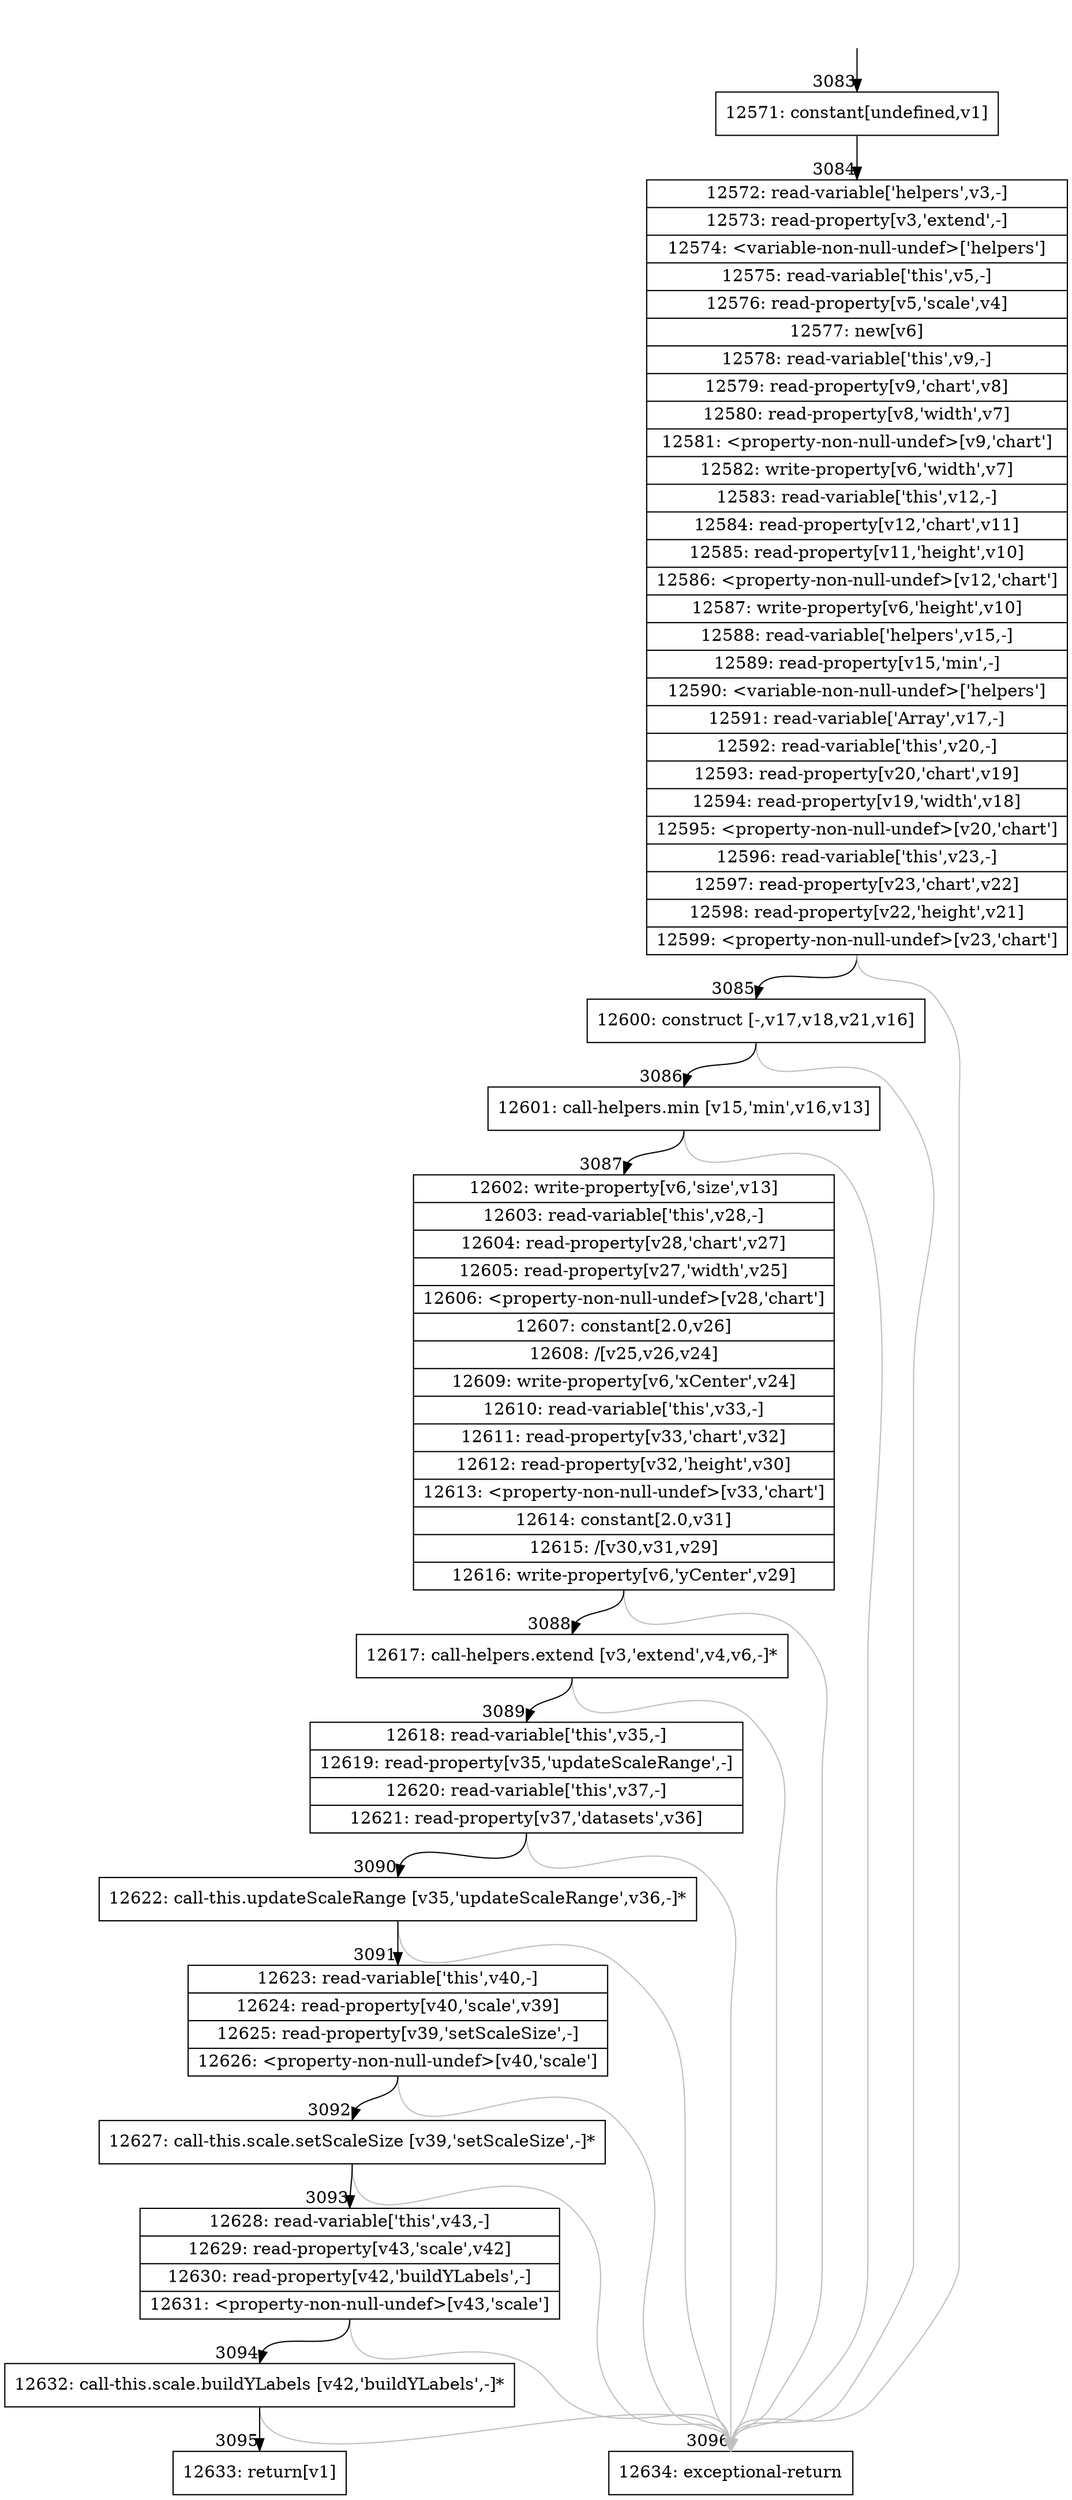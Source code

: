 digraph {
rankdir="TD"
BB_entry293[shape=none,label=""];
BB_entry293 -> BB3083 [tailport=s, headport=n, headlabel="    3083"]
BB3083 [shape=record label="{12571: constant[undefined,v1]}" ] 
BB3083 -> BB3084 [tailport=s, headport=n, headlabel="      3084"]
BB3084 [shape=record label="{12572: read-variable['helpers',v3,-]|12573: read-property[v3,'extend',-]|12574: \<variable-non-null-undef\>['helpers']|12575: read-variable['this',v5,-]|12576: read-property[v5,'scale',v4]|12577: new[v6]|12578: read-variable['this',v9,-]|12579: read-property[v9,'chart',v8]|12580: read-property[v8,'width',v7]|12581: \<property-non-null-undef\>[v9,'chart']|12582: write-property[v6,'width',v7]|12583: read-variable['this',v12,-]|12584: read-property[v12,'chart',v11]|12585: read-property[v11,'height',v10]|12586: \<property-non-null-undef\>[v12,'chart']|12587: write-property[v6,'height',v10]|12588: read-variable['helpers',v15,-]|12589: read-property[v15,'min',-]|12590: \<variable-non-null-undef\>['helpers']|12591: read-variable['Array',v17,-]|12592: read-variable['this',v20,-]|12593: read-property[v20,'chart',v19]|12594: read-property[v19,'width',v18]|12595: \<property-non-null-undef\>[v20,'chart']|12596: read-variable['this',v23,-]|12597: read-property[v23,'chart',v22]|12598: read-property[v22,'height',v21]|12599: \<property-non-null-undef\>[v23,'chart']}" ] 
BB3084 -> BB3085 [tailport=s, headport=n, headlabel="      3085"]
BB3084 -> BB3096 [tailport=s, headport=n, color=gray, headlabel="      3096"]
BB3085 [shape=record label="{12600: construct [-,v17,v18,v21,v16]}" ] 
BB3085 -> BB3086 [tailport=s, headport=n, headlabel="      3086"]
BB3085 -> BB3096 [tailport=s, headport=n, color=gray]
BB3086 [shape=record label="{12601: call-helpers.min [v15,'min',v16,v13]}" ] 
BB3086 -> BB3087 [tailport=s, headport=n, headlabel="      3087"]
BB3086 -> BB3096 [tailport=s, headport=n, color=gray]
BB3087 [shape=record label="{12602: write-property[v6,'size',v13]|12603: read-variable['this',v28,-]|12604: read-property[v28,'chart',v27]|12605: read-property[v27,'width',v25]|12606: \<property-non-null-undef\>[v28,'chart']|12607: constant[2.0,v26]|12608: /[v25,v26,v24]|12609: write-property[v6,'xCenter',v24]|12610: read-variable['this',v33,-]|12611: read-property[v33,'chart',v32]|12612: read-property[v32,'height',v30]|12613: \<property-non-null-undef\>[v33,'chart']|12614: constant[2.0,v31]|12615: /[v30,v31,v29]|12616: write-property[v6,'yCenter',v29]}" ] 
BB3087 -> BB3088 [tailport=s, headport=n, headlabel="      3088"]
BB3087 -> BB3096 [tailport=s, headport=n, color=gray]
BB3088 [shape=record label="{12617: call-helpers.extend [v3,'extend',v4,v6,-]*}" ] 
BB3088 -> BB3089 [tailport=s, headport=n, headlabel="      3089"]
BB3088 -> BB3096 [tailport=s, headport=n, color=gray]
BB3089 [shape=record label="{12618: read-variable['this',v35,-]|12619: read-property[v35,'updateScaleRange',-]|12620: read-variable['this',v37,-]|12621: read-property[v37,'datasets',v36]}" ] 
BB3089 -> BB3090 [tailport=s, headport=n, headlabel="      3090"]
BB3089 -> BB3096 [tailport=s, headport=n, color=gray]
BB3090 [shape=record label="{12622: call-this.updateScaleRange [v35,'updateScaleRange',v36,-]*}" ] 
BB3090 -> BB3091 [tailport=s, headport=n, headlabel="      3091"]
BB3090 -> BB3096 [tailport=s, headport=n, color=gray]
BB3091 [shape=record label="{12623: read-variable['this',v40,-]|12624: read-property[v40,'scale',v39]|12625: read-property[v39,'setScaleSize',-]|12626: \<property-non-null-undef\>[v40,'scale']}" ] 
BB3091 -> BB3092 [tailport=s, headport=n, headlabel="      3092"]
BB3091 -> BB3096 [tailport=s, headport=n, color=gray]
BB3092 [shape=record label="{12627: call-this.scale.setScaleSize [v39,'setScaleSize',-]*}" ] 
BB3092 -> BB3093 [tailport=s, headport=n, headlabel="      3093"]
BB3092 -> BB3096 [tailport=s, headport=n, color=gray]
BB3093 [shape=record label="{12628: read-variable['this',v43,-]|12629: read-property[v43,'scale',v42]|12630: read-property[v42,'buildYLabels',-]|12631: \<property-non-null-undef\>[v43,'scale']}" ] 
BB3093 -> BB3094 [tailport=s, headport=n, headlabel="      3094"]
BB3093 -> BB3096 [tailport=s, headport=n, color=gray]
BB3094 [shape=record label="{12632: call-this.scale.buildYLabels [v42,'buildYLabels',-]*}" ] 
BB3094 -> BB3095 [tailport=s, headport=n, headlabel="      3095"]
BB3094 -> BB3096 [tailport=s, headport=n, color=gray]
BB3095 [shape=record label="{12633: return[v1]}" ] 
BB3096 [shape=record label="{12634: exceptional-return}" ] 
//#$~ 3421
}
